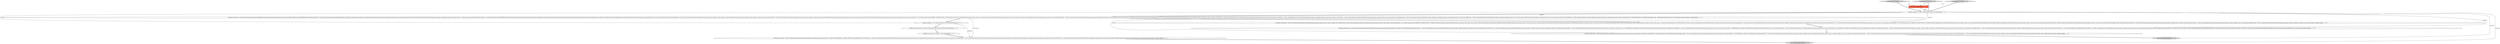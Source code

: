 digraph {
2 [style = filled, label = "{Composite paramsGroup = UIUtils.createControlGroup(composite,SQLEditorMessages.pref_page_sql_editor_group_parameters,2,GridData.FILL_HORIZONTAL,0)enableSQLParameters = UIUtils.createCheckbox(paramsGroup,SQLEditorMessages.pref_page_sql_editor_checkbox_enable_sql_parameters,null,false,2)enableSQLAnonymousParameters = UIUtils.createCheckbox(paramsGroup,SQLEditorMessages.pref_page_sql_editor_checkbox_enable_sql_anonymous_parameters,null,false,2)anonymousParameterMarkText = UIUtils.createLabelText(paramsGroup,SQLEditorMessages.pref_page_sql_editor_text_anonymous_parameter_mark,\"\",SWT.BORDER,new GridData(32,SWT.DEFAULT))anonymousParameterMarkText.setTextLimit(1)namedParameterPrefixText = UIUtils.createLabelText(paramsGroup,SQLEditorMessages.pref_page_sql_editor_text_named_parameter_prefix,\"\",SWT.BORDER,new GridData(32,SWT.DEFAULT))namedParameterPrefixText.setTextLimit(1)controlCommandPrefixText = UIUtils.createLabelText(paramsGroup,SQLEditorMessages.pref_page_sql_editor_text_control_command_prefix,\"\",SWT.BORDER,new GridData(32,SWT.DEFAULT))controlCommandPrefixText.setTextLimit(1)enableParametersInDDL = UIUtils.createCheckbox(paramsGroup,SQLEditorMessages.pref_page_sql_editor_enable_parameters_in_ddl,SQLEditorMessages.pref_page_sql_editor_enable_parameters_in_ddl_tip,false,2)enableVariables = UIUtils.createCheckbox(paramsGroup,SQLEditorMessages.pref_page_sql_editor_enable_variables,SQLEditorMessages.pref_page_sql_editor_enable_variables_tip,false,2)GridData gd = new GridData(GridData.FILL_HORIZONTAL)gd.horizontalSpan = 2UIUtils.createLink(paramsGroup,SQLEditorMessages.pref_page_sql_editor_text_explanation_link,new SelectionAdapter(){@Override public void widgetSelected(SelectionEvent e){switch (e.text) {case \"params\":UIUtils.launchProgram(HelpUtils.getHelpExternalReference(\"SQL-Execution#dynamic-parameter-bindings\"))breakcase \"commands\":UIUtils.launchProgram(HelpUtils.getHelpExternalReference(\"Client-Side-Scripting\"))breakdefault:break}}).setLayoutData(gd)}@@@51@@@['1', '1', '0']", fillcolor = white, shape = ellipse image = "AAA0AAABBB1BBB"];
4 [style = filled, label = "return composite@@@85@@@['1', '1', '0']", fillcolor = lightgray, shape = ellipse image = "AAA0AAABBB1BBB"];
1 [style = filled, label = "{Composite assistGroup = UIUtils.createControlGroup(composite,SQLEditorMessages.pref_page_sql_completion_group_sql_assistant,2,GridData.VERTICAL_ALIGN_BEGINNING,0)csAutoActivationCheck = UIUtils.createCheckbox(assistGroup,SQLEditorMessages.pref_page_sql_completion_label_enable_auto_activation,SQLEditorMessages.pref_page_sql_completion_label_enable_auto_activation_tip,false,2)UIUtils.createControlLabel(assistGroup,SQLEditorMessages.pref_page_sql_completion_label_auto_activation_delay + UIMessages.label_ms)csAutoActivationDelaySpinner = new Spinner(assistGroup,SWT.BORDER)csAutoActivationDelaySpinner.setSelection(0)csAutoActivationDelaySpinner.setDigits(0)csAutoActivationDelaySpinner.setIncrement(50)csAutoActivationDelaySpinner.setMinimum(0)csAutoActivationDelaySpinner.setMaximum(1000000)csAutoActivationDelaySpinner.setToolTipText(SQLEditorMessages.pref_page_sql_completion_label_set_auto_activation_delay_tip)csAutoActivateOnKeystroke = UIUtils.createCheckbox(assistGroup,SQLEditorMessages.pref_page_sql_completion_label_activate_on_typing,SQLEditorMessages.pref_page_sql_completion_label_activate_on_typing_tip,false,2)csAutoInsertCheck = UIUtils.createCheckbox(assistGroup,SQLEditorMessages.pref_page_sql_completion_label_auto_insert_proposal,SQLEditorMessages.pref_page_sql_completion_label_auto_insert_proposal_tip,false,2)UIUtils.createControlLabel(assistGroup,SQLEditorMessages.pref_page_sql_completion_label_insert_case)csInsertCase = new Combo(assistGroup,SWT.BORDER | SWT.DROP_DOWN | SWT.READ_ONLY)csInsertCase.add(SQLEditorMessages.pref_page_sql_insert_case_default)csInsertCase.add(SQLEditorMessages.pref_page_sql_insert_case_upper_case)csInsertCase.add(SQLEditorMessages.pref_page_sql_insert_case_lower_case)csReplaceWordAfter = UIUtils.createCheckbox(assistGroup,SQLEditorMessages.pref_page_sql_completion_label_replace_word_after,SQLEditorMessages.pref_page_sql_completion_label_replace_word_after_tip,false,2)csHideDuplicates = UIUtils.createCheckbox(assistGroup,SQLEditorMessages.pref_page_sql_completion_label_hide_duplicate_names,null,false,2)csShortName = UIUtils.createCheckbox(assistGroup,SQLEditorMessages.pref_page_sql_completion_label_use_short_names,null,false,2)csLongName = UIUtils.createCheckbox(assistGroup,SQLEditorMessages.pref_page_sql_completion_label_use_long_names,null,false,2)csInsertSpace = UIUtils.createCheckbox(assistGroup,SQLEditorMessages.pref_page_sql_completion_label_insert_space,null,false,2)csSortAlphabetically = UIUtils.createCheckbox(assistGroup,SQLEditorMessages.pref_page_sql_completion_label_sort_alphabetically,null,false,2)csShowServerHelpTopics = UIUtils.createCheckbox(assistGroup,SQLEditorMessages.pref_page_sql_completion_label_show_server_help_topics,SQLEditorMessages.pref_page_sql_completion_label_show_server_help_topics_tip,false,2)csInsertTableAlias = UIUtils.createLabelCombo(assistGroup,SQLEditorMessages.pref_page_sql_completion_label_insert_table_alias,SWT.READ_ONLY | SWT.DROP_DOWN)for (SQLTableAliasInsertMode mode : SQLTableAliasInsertMode.values()){csInsertTableAlias.add(mode.getText())}}@@@4@@@['1', '1', '1']", fillcolor = white, shape = ellipse image = "AAA0AAABBB1BBB"];
10 [style = filled, label = "rightPanel.setLayoutData(new GridData(GridData.VERTICAL_ALIGN_BEGINNING))@@@35@@@['0', '0', '1']", fillcolor = white, shape = ellipse image = "AAA0AAABBB3BBB"];
14 [style = filled, label = "createPreferenceContent['0', '0', '1']", fillcolor = lightgray, shape = diamond image = "AAA0AAABBB3BBB"];
9 [style = filled, label = "{Composite assistGroup = UIUtils.createControlGroup(rightPanel,SQLEditorMessages.pref_page_sql_format_group_search,1,GridData.FILL_HORIZONTAL | GridData.VERTICAL_ALIGN_BEGINNING,0)csMatchContains = UIUtils.createCheckbox(assistGroup,SQLEditorMessages.pref_page_sql_completion_label_match_contains,SQLEditorMessages.pref_page_sql_completion_label_match_contains_tip,false,2)csUseGlobalSearch = UIUtils.createCheckbox(assistGroup,SQLEditorMessages.pref_page_sql_completion_label_use_global_search,SQLEditorMessages.pref_page_sql_completion_label_use_global_search_tip,false,2)csShowColumnProcedures = UIUtils.createCheckbox(assistGroup,SQLEditorMessages.pref_page_sql_completion_label_show_column_procedures,SQLEditorMessages.pref_page_sql_completion_label_show_column_procedures_tip,false,2)}@@@37@@@['0', '0', '1']", fillcolor = white, shape = ellipse image = "AAA0AAABBB3BBB"];
11 [style = filled, label = "rightPanel.setLayout(new GridLayout(1,false))@@@36@@@['0', '0', '1']", fillcolor = white, shape = ellipse image = "AAA0AAABBB3BBB"];
0 [style = filled, label = "{Composite scriptsGroup = UIUtils.createControlGroup(composite,SQLEditorMessages.pref_page_sql_editor_group_scripts,2,GridData.FILL_HORIZONTAL,0){UIUtils.createControlLabel(scriptsGroup,SQLEditorMessages.pref_page_sql_editor_label_commit_type)commitTypeCombo = new Combo(scriptsGroup,SWT.BORDER | SWT.DROP_DOWN | SWT.READ_ONLY)commitTypeCombo.add(SQLEditorMessages.pref_page_sql_editor_combo_item_script_end,SQLScriptCommitType.AT_END.ordinal())commitTypeCombo.add(SQLEditorMessages.pref_page_sql_editor_combo_item_each_line_autocommit,SQLScriptCommitType.AUTOCOMMIT.ordinal())commitTypeCombo.add(SQLEditorMessages.pref_page_sql_editor_combo_item_each_spec_line,SQLScriptCommitType.NLINES.ordinal())commitTypeCombo.add(SQLEditorMessages.pref_page_sql_editor_combo_item_no_commit,SQLScriptCommitType.NO_COMMIT.ordinal())}{UIUtils.createControlLabel(scriptsGroup,SQLEditorMessages.pref_page_sql_editor_label_commit_after_line)commitLinesText = new Spinner(scriptsGroup,SWT.BORDER)commitLinesText.setSelection(0)commitLinesText.setDigits(0)commitLinesText.setIncrement(1)commitLinesText.setMinimum(1)commitLinesText.setMaximum(1024 * 1024)}{UIUtils.createControlLabel(scriptsGroup,SQLEditorMessages.pref_page_sql_editor_label_error_handling)errorHandlingCombo = new Combo(scriptsGroup,SWT.BORDER | SWT.DROP_DOWN | SWT.READ_ONLY)errorHandlingCombo.add(SQLEditorMessages.pref_page_sql_editor_combo_item_stop_rollback,SQLScriptErrorHandling.STOP_ROLLBACK.ordinal())errorHandlingCombo.add(SQLEditorMessages.pref_page_sql_editor_combo_item_stop_commit,SQLScriptErrorHandling.STOP_COMMIT.ordinal())errorHandlingCombo.add(SQLEditorMessages.pref_page_sql_editor_combo_item_ignore,SQLScriptErrorHandling.IGNORE.ordinal())}fetchResultSetsCheck = UIUtils.createCheckbox(scriptsGroup,SQLEditorMessages.pref_page_sql_editor_checkbox_fetch_resultsets,null,false,2)resetCursorCheck = UIUtils.createCheckbox(scriptsGroup,SQLEditorMessages.pref_page_sql_editor_checkbox_reset_cursor,null,false,2)maxEditorCheck = UIUtils.createCheckbox(scriptsGroup,SQLEditorMessages.pref_page_sql_editor_checkbox_max_editor_on_script_exec,null,false,2)}@@@21@@@['1', '1', '0']", fillcolor = white, shape = ellipse image = "AAA0AAABBB1BBB"];
8 [style = filled, label = "createPreferenceContent['0', '1', '0']", fillcolor = lightgray, shape = diamond image = "AAA0AAABBB2BBB"];
3 [style = filled, label = "{Composite delimGroup = UIUtils.createControlGroup(composite,SQLEditorMessages.pref_page_sql_editor_group_delimiters,2,GridData.FILL_HORIZONTAL | GridData.VERTICAL_ALIGN_BEGINNING,0)statementDelimiterText = UIUtils.createLabelText(delimGroup,SQLEditorMessages.pref_page_sql_editor_text_statement_delimiter,\"\",SWT.BORDER,new GridData(32,SWT.DEFAULT))ignoreNativeDelimiter = UIUtils.createCheckbox(delimGroup,SQLEditorMessages.pref_page_sql_editor_checkbox_ignore_native_delimiter,SQLEditorMessages.pref_page_sql_editor_checkbox_ignore_native_delimiter_tip,false,2)blankLineDelimiter = UIUtils.createCheckbox(delimGroup,SQLEditorMessages.pref_page_sql_editor_checkbox_blank_line_delimiter,SQLEditorMessages.pref_page_sql_editor_checkbox_blank_line_delimiter_tip,false,2)removeTrailingDelimiter = UIUtils.createCheckbox(delimGroup,SQLEditorMessages.pref_page_sql_editor_checkbox_remove_trailing_delimiter,SQLEditorMessages.pref_page_sql_editor_checkbox_remove_trailing_delimiter_tip,false,2)}@@@78@@@['1', '1', '0']", fillcolor = white, shape = ellipse image = "AAA0AAABBB1BBB"];
6 [style = filled, label = "createPreferenceContent['1', '0', '0']", fillcolor = lightgray, shape = diamond image = "AAA0AAABBB1BBB"];
12 [style = filled, label = "return composite@@@43@@@['0', '0', '1']", fillcolor = lightgray, shape = ellipse image = "AAA0AAABBB3BBB"];
13 [style = filled, label = "Composite rightPanel = new Composite(composite,SWT.NONE)@@@34@@@['0', '0', '1']", fillcolor = white, shape = ellipse image = "AAA0AAABBB3BBB"];
5 [style = filled, label = "Composite parent@@@2@@@['1', '1', '1']", fillcolor = tomato, shape = box image = "AAA0AAABBB1BBB"];
7 [style = filled, label = "Composite composite = UIUtils.createPlaceholder(parent,2,5)@@@3@@@['1', '1', '1']", fillcolor = white, shape = ellipse image = "AAA0AAABBB1BBB"];
14->7 [style = bold, label=""];
1->9 [style = solid, label="assistGroup"];
14->5 [style = dotted, label="true"];
1->0 [style = bold, label=""];
11->9 [style = bold, label=""];
10->11 [style = bold, label=""];
7->3 [style = solid, label="composite"];
7->4 [style = solid, label="composite"];
2->3 [style = bold, label=""];
6->5 [style = dotted, label="true"];
5->7 [style = solid, label="parent"];
7->0 [style = solid, label="composite"];
8->5 [style = dotted, label="true"];
8->7 [style = bold, label=""];
7->2 [style = solid, label="composite"];
7->1 [style = bold, label=""];
0->2 [style = bold, label=""];
6->7 [style = bold, label=""];
7->1 [style = solid, label="composite"];
13->10 [style = bold, label=""];
7->12 [style = solid, label="composite"];
3->4 [style = bold, label=""];
13->9 [style = solid, label="rightPanel"];
9->12 [style = bold, label=""];
1->13 [style = bold, label=""];
7->13 [style = solid, label="composite"];
}
